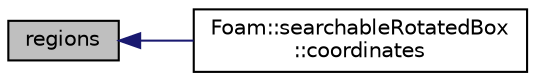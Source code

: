 digraph "regions"
{
  bgcolor="transparent";
  edge [fontname="Helvetica",fontsize="10",labelfontname="Helvetica",labelfontsize="10"];
  node [fontname="Helvetica",fontsize="10",shape=record];
  rankdir="LR";
  Node1 [label="regions",height=0.2,width=0.4,color="black", fillcolor="grey75", style="filled" fontcolor="black"];
  Node1 -> Node2 [dir="back",color="midnightblue",fontsize="10",style="solid",fontname="Helvetica"];
  Node2 [label="Foam::searchableRotatedBox\l::coordinates",height=0.2,width=0.4,color="black",URL="$classFoam_1_1searchableRotatedBox.html#a7ba58f56633b4eaeeef7f1a911d3a33b",tooltip="Get representative set of element coordinates. "];
}
